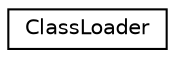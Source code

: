 digraph "Graphical Class Hierarchy"
{
  edge [fontname="Helvetica",fontsize="10",labelfontname="Helvetica",labelfontsize="10"];
  node [fontname="Helvetica",fontsize="10",shape=record];
  rankdir="LR";
  Node1 [label="ClassLoader",height=0.2,width=0.4,color="black", fillcolor="white", style="filled",URL="$class_cake_1_1_core_1_1_class_loader.html"];
}
